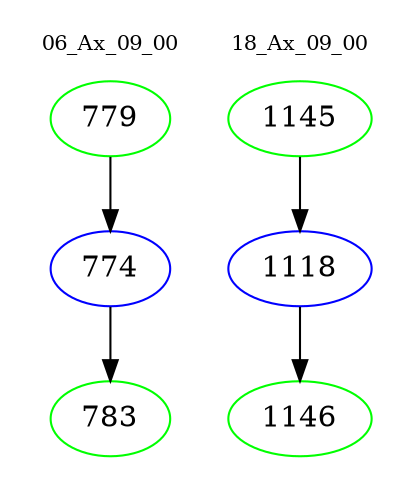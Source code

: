 digraph{
subgraph cluster_0 {
color = white
label = "06_Ax_09_00";
fontsize=10;
T0_779 [label="779", color="green"]
T0_779 -> T0_774 [color="black"]
T0_774 [label="774", color="blue"]
T0_774 -> T0_783 [color="black"]
T0_783 [label="783", color="green"]
}
subgraph cluster_1 {
color = white
label = "18_Ax_09_00";
fontsize=10;
T1_1145 [label="1145", color="green"]
T1_1145 -> T1_1118 [color="black"]
T1_1118 [label="1118", color="blue"]
T1_1118 -> T1_1146 [color="black"]
T1_1146 [label="1146", color="green"]
}
}
